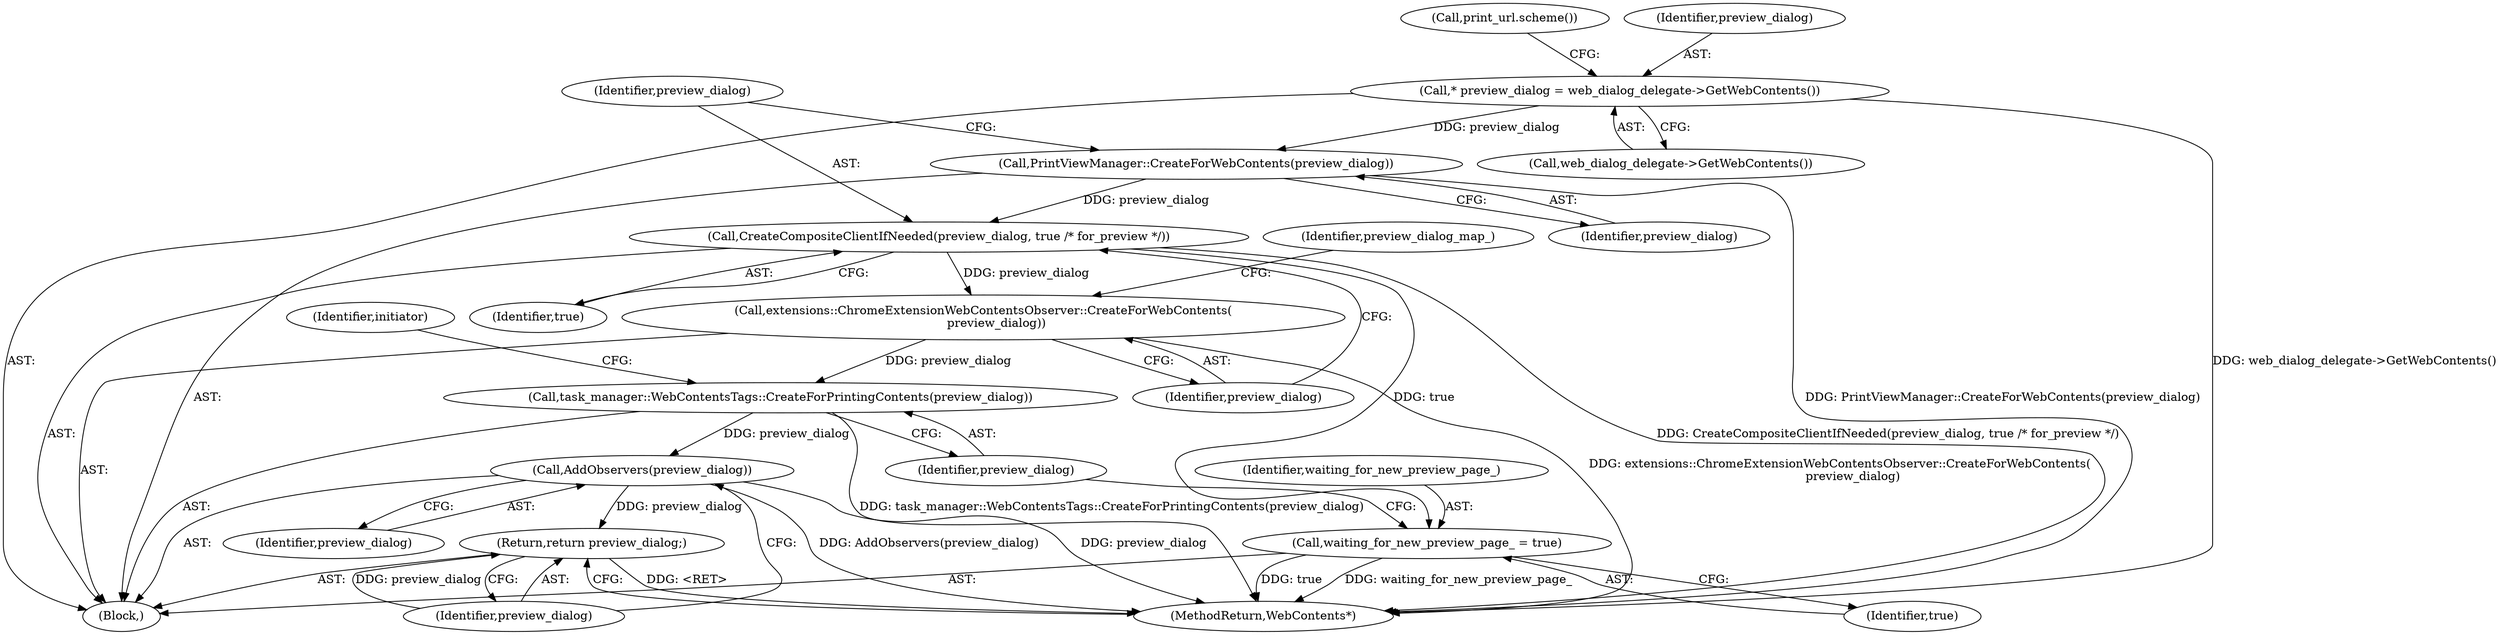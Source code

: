 digraph "0_Chrome_9c391ac04f9ac478c8b0e43b359c2b43a6c892ab@pointer" {
"1000114" [label="(Call,* preview_dialog = web_dialog_delegate->GetWebContents())"];
"1000122" [label="(Call,PrintViewManager::CreateForWebContents(preview_dialog))"];
"1000124" [label="(Call,CreateCompositeClientIfNeeded(preview_dialog, true /* for_preview */))"];
"1000127" [label="(Call,extensions::ChromeExtensionWebContentsObserver::CreateForWebContents(\n       preview_dialog))"];
"1000137" [label="(Call,task_manager::WebContentsTags::CreateForPrintingContents(preview_dialog))"];
"1000141" [label="(Call,AddObservers(preview_dialog))"];
"1000143" [label="(Return,return preview_dialog;)"];
"1000134" [label="(Call,waiting_for_new_preview_page_ = true)"];
"1000128" [label="(Identifier,preview_dialog)"];
"1000137" [label="(Call,task_manager::WebContentsTags::CreateForPrintingContents(preview_dialog))"];
"1000142" [label="(Identifier,preview_dialog)"];
"1000119" [label="(Call,print_url.scheme())"];
"1000116" [label="(Call,web_dialog_delegate->GetWebContents())"];
"1000124" [label="(Call,CreateCompositeClientIfNeeded(preview_dialog, true /* for_preview */))"];
"1000131" [label="(Identifier,preview_dialog_map_)"];
"1000123" [label="(Identifier,preview_dialog)"];
"1000122" [label="(Call,PrintViewManager::CreateForWebContents(preview_dialog))"];
"1000126" [label="(Identifier,true)"];
"1000127" [label="(Call,extensions::ChromeExtensionWebContentsObserver::CreateForWebContents(\n       preview_dialog))"];
"1000141" [label="(Call,AddObservers(preview_dialog))"];
"1000115" [label="(Identifier,preview_dialog)"];
"1000140" [label="(Identifier,initiator)"];
"1000145" [label="(MethodReturn,WebContents*)"];
"1000134" [label="(Call,waiting_for_new_preview_page_ = true)"];
"1000136" [label="(Identifier,true)"];
"1000143" [label="(Return,return preview_dialog;)"];
"1000103" [label="(Block,)"];
"1000144" [label="(Identifier,preview_dialog)"];
"1000114" [label="(Call,* preview_dialog = web_dialog_delegate->GetWebContents())"];
"1000135" [label="(Identifier,waiting_for_new_preview_page_)"];
"1000125" [label="(Identifier,preview_dialog)"];
"1000138" [label="(Identifier,preview_dialog)"];
"1000114" -> "1000103"  [label="AST: "];
"1000114" -> "1000116"  [label="CFG: "];
"1000115" -> "1000114"  [label="AST: "];
"1000116" -> "1000114"  [label="AST: "];
"1000119" -> "1000114"  [label="CFG: "];
"1000114" -> "1000145"  [label="DDG: web_dialog_delegate->GetWebContents()"];
"1000114" -> "1000122"  [label="DDG: preview_dialog"];
"1000122" -> "1000103"  [label="AST: "];
"1000122" -> "1000123"  [label="CFG: "];
"1000123" -> "1000122"  [label="AST: "];
"1000125" -> "1000122"  [label="CFG: "];
"1000122" -> "1000145"  [label="DDG: PrintViewManager::CreateForWebContents(preview_dialog)"];
"1000122" -> "1000124"  [label="DDG: preview_dialog"];
"1000124" -> "1000103"  [label="AST: "];
"1000124" -> "1000126"  [label="CFG: "];
"1000125" -> "1000124"  [label="AST: "];
"1000126" -> "1000124"  [label="AST: "];
"1000128" -> "1000124"  [label="CFG: "];
"1000124" -> "1000145"  [label="DDG: CreateCompositeClientIfNeeded(preview_dialog, true /* for_preview */)"];
"1000124" -> "1000127"  [label="DDG: preview_dialog"];
"1000124" -> "1000134"  [label="DDG: true"];
"1000127" -> "1000103"  [label="AST: "];
"1000127" -> "1000128"  [label="CFG: "];
"1000128" -> "1000127"  [label="AST: "];
"1000131" -> "1000127"  [label="CFG: "];
"1000127" -> "1000145"  [label="DDG: extensions::ChromeExtensionWebContentsObserver::CreateForWebContents(\n       preview_dialog)"];
"1000127" -> "1000137"  [label="DDG: preview_dialog"];
"1000137" -> "1000103"  [label="AST: "];
"1000137" -> "1000138"  [label="CFG: "];
"1000138" -> "1000137"  [label="AST: "];
"1000140" -> "1000137"  [label="CFG: "];
"1000137" -> "1000145"  [label="DDG: task_manager::WebContentsTags::CreateForPrintingContents(preview_dialog)"];
"1000137" -> "1000141"  [label="DDG: preview_dialog"];
"1000141" -> "1000103"  [label="AST: "];
"1000141" -> "1000142"  [label="CFG: "];
"1000142" -> "1000141"  [label="AST: "];
"1000144" -> "1000141"  [label="CFG: "];
"1000141" -> "1000145"  [label="DDG: preview_dialog"];
"1000141" -> "1000145"  [label="DDG: AddObservers(preview_dialog)"];
"1000141" -> "1000143"  [label="DDG: preview_dialog"];
"1000143" -> "1000103"  [label="AST: "];
"1000143" -> "1000144"  [label="CFG: "];
"1000144" -> "1000143"  [label="AST: "];
"1000145" -> "1000143"  [label="CFG: "];
"1000143" -> "1000145"  [label="DDG: <RET>"];
"1000144" -> "1000143"  [label="DDG: preview_dialog"];
"1000134" -> "1000103"  [label="AST: "];
"1000134" -> "1000136"  [label="CFG: "];
"1000135" -> "1000134"  [label="AST: "];
"1000136" -> "1000134"  [label="AST: "];
"1000138" -> "1000134"  [label="CFG: "];
"1000134" -> "1000145"  [label="DDG: waiting_for_new_preview_page_"];
"1000134" -> "1000145"  [label="DDG: true"];
}
